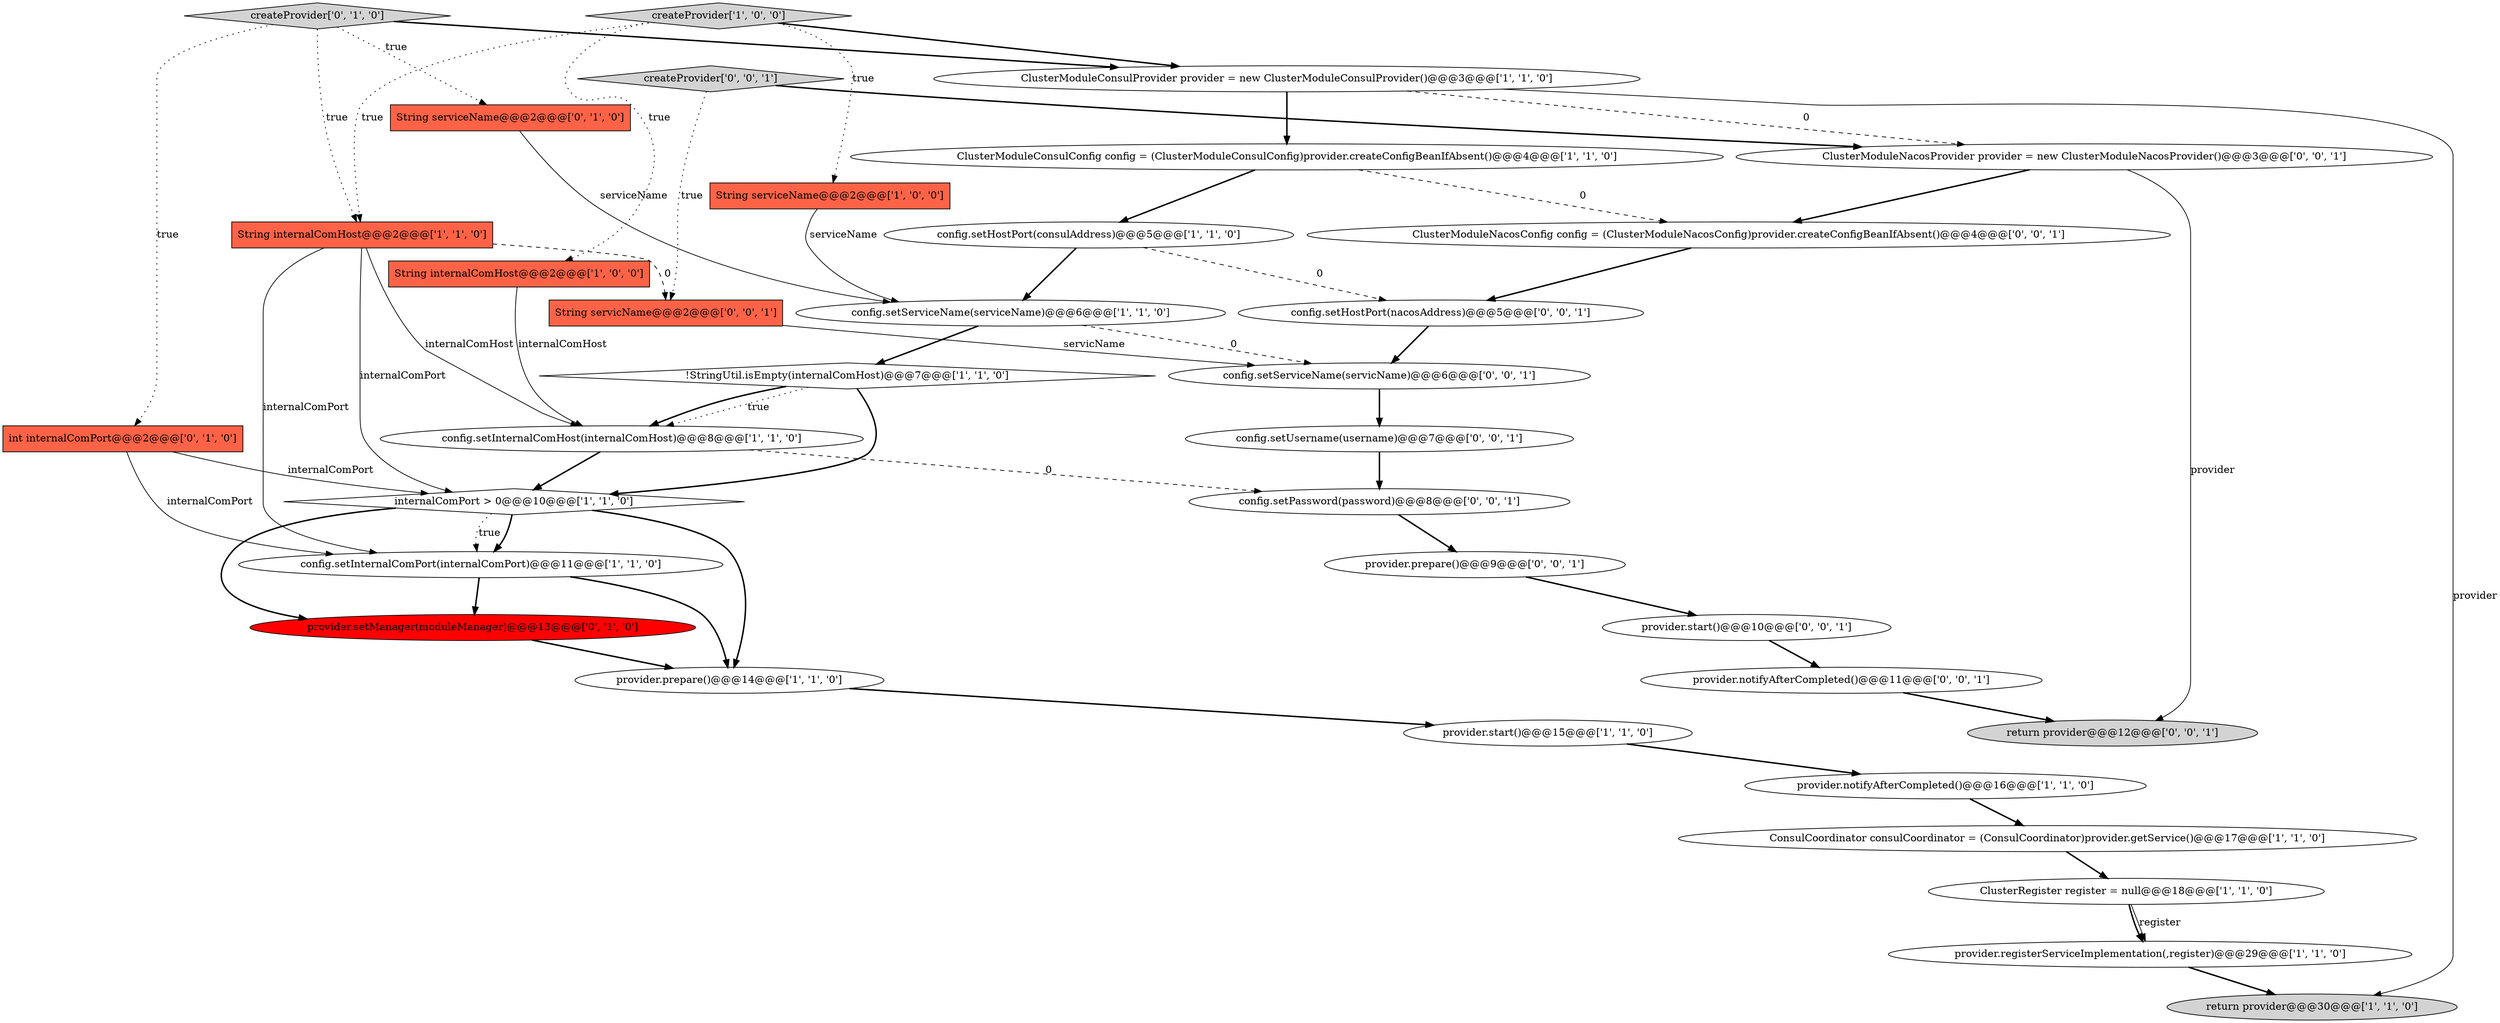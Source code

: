 digraph {
9 [style = filled, label = "internalComPort > 0@@@10@@@['1', '1', '0']", fillcolor = white, shape = diamond image = "AAA0AAABBB1BBB"];
0 [style = filled, label = "String serviceName@@@2@@@['1', '0', '0']", fillcolor = tomato, shape = box image = "AAA0AAABBB1BBB"];
1 [style = filled, label = "config.setServiceName(serviceName)@@@6@@@['1', '1', '0']", fillcolor = white, shape = ellipse image = "AAA0AAABBB1BBB"];
10 [style = filled, label = "provider.registerServiceImplementation(,register)@@@29@@@['1', '1', '0']", fillcolor = white, shape = ellipse image = "AAA0AAABBB1BBB"];
17 [style = filled, label = "ClusterRegister register = null@@@18@@@['1', '1', '0']", fillcolor = white, shape = ellipse image = "AAA0AAABBB1BBB"];
31 [style = filled, label = "createProvider['0', '0', '1']", fillcolor = lightgray, shape = diamond image = "AAA0AAABBB3BBB"];
18 [style = filled, label = "String internalComHost@@@2@@@['1', '1', '0']", fillcolor = tomato, shape = box image = "AAA0AAABBB1BBB"];
7 [style = filled, label = "provider.notifyAfterCompleted()@@@16@@@['1', '1', '0']", fillcolor = white, shape = ellipse image = "AAA0AAABBB1BBB"];
26 [style = filled, label = "config.setHostPort(nacosAddress)@@@5@@@['0', '0', '1']", fillcolor = white, shape = ellipse image = "AAA0AAABBB3BBB"];
27 [style = filled, label = "provider.start()@@@10@@@['0', '0', '1']", fillcolor = white, shape = ellipse image = "AAA0AAABBB3BBB"];
6 [style = filled, label = "config.setHostPort(consulAddress)@@@5@@@['1', '1', '0']", fillcolor = white, shape = ellipse image = "AAA0AAABBB1BBB"];
8 [style = filled, label = "String internalComHost@@@2@@@['1', '0', '0']", fillcolor = tomato, shape = box image = "AAA0AAABBB1BBB"];
22 [style = filled, label = "String serviceName@@@2@@@['0', '1', '0']", fillcolor = tomato, shape = box image = "AAA0AAABBB2BBB"];
24 [style = filled, label = "config.setPassword(password)@@@8@@@['0', '0', '1']", fillcolor = white, shape = ellipse image = "AAA0AAABBB3BBB"];
19 [style = filled, label = "provider.setManager(moduleManager)@@@13@@@['0', '1', '0']", fillcolor = red, shape = ellipse image = "AAA1AAABBB2BBB"];
25 [style = filled, label = "provider.notifyAfterCompleted()@@@11@@@['0', '0', '1']", fillcolor = white, shape = ellipse image = "AAA0AAABBB3BBB"];
33 [style = filled, label = "ClusterModuleNacosConfig config = (ClusterModuleNacosConfig)provider.createConfigBeanIfAbsent()@@@4@@@['0', '0', '1']", fillcolor = white, shape = ellipse image = "AAA0AAABBB3BBB"];
12 [style = filled, label = "ClusterModuleConsulProvider provider = new ClusterModuleConsulProvider()@@@3@@@['1', '1', '0']", fillcolor = white, shape = ellipse image = "AAA0AAABBB1BBB"];
28 [style = filled, label = "config.setServiceName(servicName)@@@6@@@['0', '0', '1']", fillcolor = white, shape = ellipse image = "AAA0AAABBB3BBB"];
3 [style = filled, label = "return provider@@@30@@@['1', '1', '0']", fillcolor = lightgray, shape = ellipse image = "AAA0AAABBB1BBB"];
5 [style = filled, label = "provider.prepare()@@@14@@@['1', '1', '0']", fillcolor = white, shape = ellipse image = "AAA0AAABBB1BBB"];
23 [style = filled, label = "provider.prepare()@@@9@@@['0', '0', '1']", fillcolor = white, shape = ellipse image = "AAA0AAABBB3BBB"];
29 [style = filled, label = "config.setUsername(username)@@@7@@@['0', '0', '1']", fillcolor = white, shape = ellipse image = "AAA0AAABBB3BBB"];
16 [style = filled, label = "provider.start()@@@15@@@['1', '1', '0']", fillcolor = white, shape = ellipse image = "AAA0AAABBB1BBB"];
30 [style = filled, label = "String servicName@@@2@@@['0', '0', '1']", fillcolor = tomato, shape = box image = "AAA0AAABBB3BBB"];
11 [style = filled, label = "config.setInternalComPort(internalComPort)@@@11@@@['1', '1', '0']", fillcolor = white, shape = ellipse image = "AAA0AAABBB1BBB"];
34 [style = filled, label = "ClusterModuleNacosProvider provider = new ClusterModuleNacosProvider()@@@3@@@['0', '0', '1']", fillcolor = white, shape = ellipse image = "AAA0AAABBB3BBB"];
20 [style = filled, label = "createProvider['0', '1', '0']", fillcolor = lightgray, shape = diamond image = "AAA0AAABBB2BBB"];
13 [style = filled, label = "createProvider['1', '0', '0']", fillcolor = lightgray, shape = diamond image = "AAA0AAABBB1BBB"];
2 [style = filled, label = "ConsulCoordinator consulCoordinator = (ConsulCoordinator)provider.getService()@@@17@@@['1', '1', '0']", fillcolor = white, shape = ellipse image = "AAA0AAABBB1BBB"];
21 [style = filled, label = "int internalComPort@@@2@@@['0', '1', '0']", fillcolor = tomato, shape = box image = "AAA0AAABBB2BBB"];
15 [style = filled, label = "!StringUtil.isEmpty(internalComHost)@@@7@@@['1', '1', '0']", fillcolor = white, shape = diamond image = "AAA0AAABBB1BBB"];
4 [style = filled, label = "config.setInternalComHost(internalComHost)@@@8@@@['1', '1', '0']", fillcolor = white, shape = ellipse image = "AAA0AAABBB1BBB"];
14 [style = filled, label = "ClusterModuleConsulConfig config = (ClusterModuleConsulConfig)provider.createConfigBeanIfAbsent()@@@4@@@['1', '1', '0']", fillcolor = white, shape = ellipse image = "AAA0AAABBB1BBB"];
32 [style = filled, label = "return provider@@@12@@@['0', '0', '1']", fillcolor = lightgray, shape = ellipse image = "AAA0AAABBB3BBB"];
2->17 [style = bold, label=""];
4->9 [style = bold, label=""];
17->10 [style = bold, label=""];
28->29 [style = bold, label=""];
13->18 [style = dotted, label="true"];
21->11 [style = solid, label="internalComPort"];
9->11 [style = bold, label=""];
23->27 [style = bold, label=""];
18->30 [style = dashed, label="0"];
1->15 [style = bold, label=""];
9->11 [style = dotted, label="true"];
34->33 [style = bold, label=""];
16->7 [style = bold, label=""];
25->32 [style = bold, label=""];
8->4 [style = solid, label="internalComHost"];
10->3 [style = bold, label=""];
20->21 [style = dotted, label="true"];
30->28 [style = solid, label="servicName"];
11->19 [style = bold, label=""];
1->28 [style = dashed, label="0"];
14->33 [style = dashed, label="0"];
15->4 [style = dotted, label="true"];
31->34 [style = bold, label=""];
33->26 [style = bold, label=""];
0->1 [style = solid, label="serviceName"];
5->16 [style = bold, label=""];
19->5 [style = bold, label=""];
6->1 [style = bold, label=""];
31->30 [style = dotted, label="true"];
11->5 [style = bold, label=""];
13->12 [style = bold, label=""];
21->9 [style = solid, label="internalComPort"];
18->4 [style = solid, label="internalComHost"];
15->9 [style = bold, label=""];
7->2 [style = bold, label=""];
13->0 [style = dotted, label="true"];
13->8 [style = dotted, label="true"];
6->26 [style = dashed, label="0"];
18->11 [style = solid, label="internalComPort"];
34->32 [style = solid, label="provider"];
20->12 [style = bold, label=""];
12->14 [style = bold, label=""];
15->4 [style = bold, label=""];
22->1 [style = solid, label="serviceName"];
20->18 [style = dotted, label="true"];
9->5 [style = bold, label=""];
9->19 [style = bold, label=""];
17->10 [style = solid, label="register"];
20->22 [style = dotted, label="true"];
26->28 [style = bold, label=""];
4->24 [style = dashed, label="0"];
18->9 [style = solid, label="internalComPort"];
29->24 [style = bold, label=""];
12->34 [style = dashed, label="0"];
27->25 [style = bold, label=""];
12->3 [style = solid, label="provider"];
14->6 [style = bold, label=""];
24->23 [style = bold, label=""];
}
